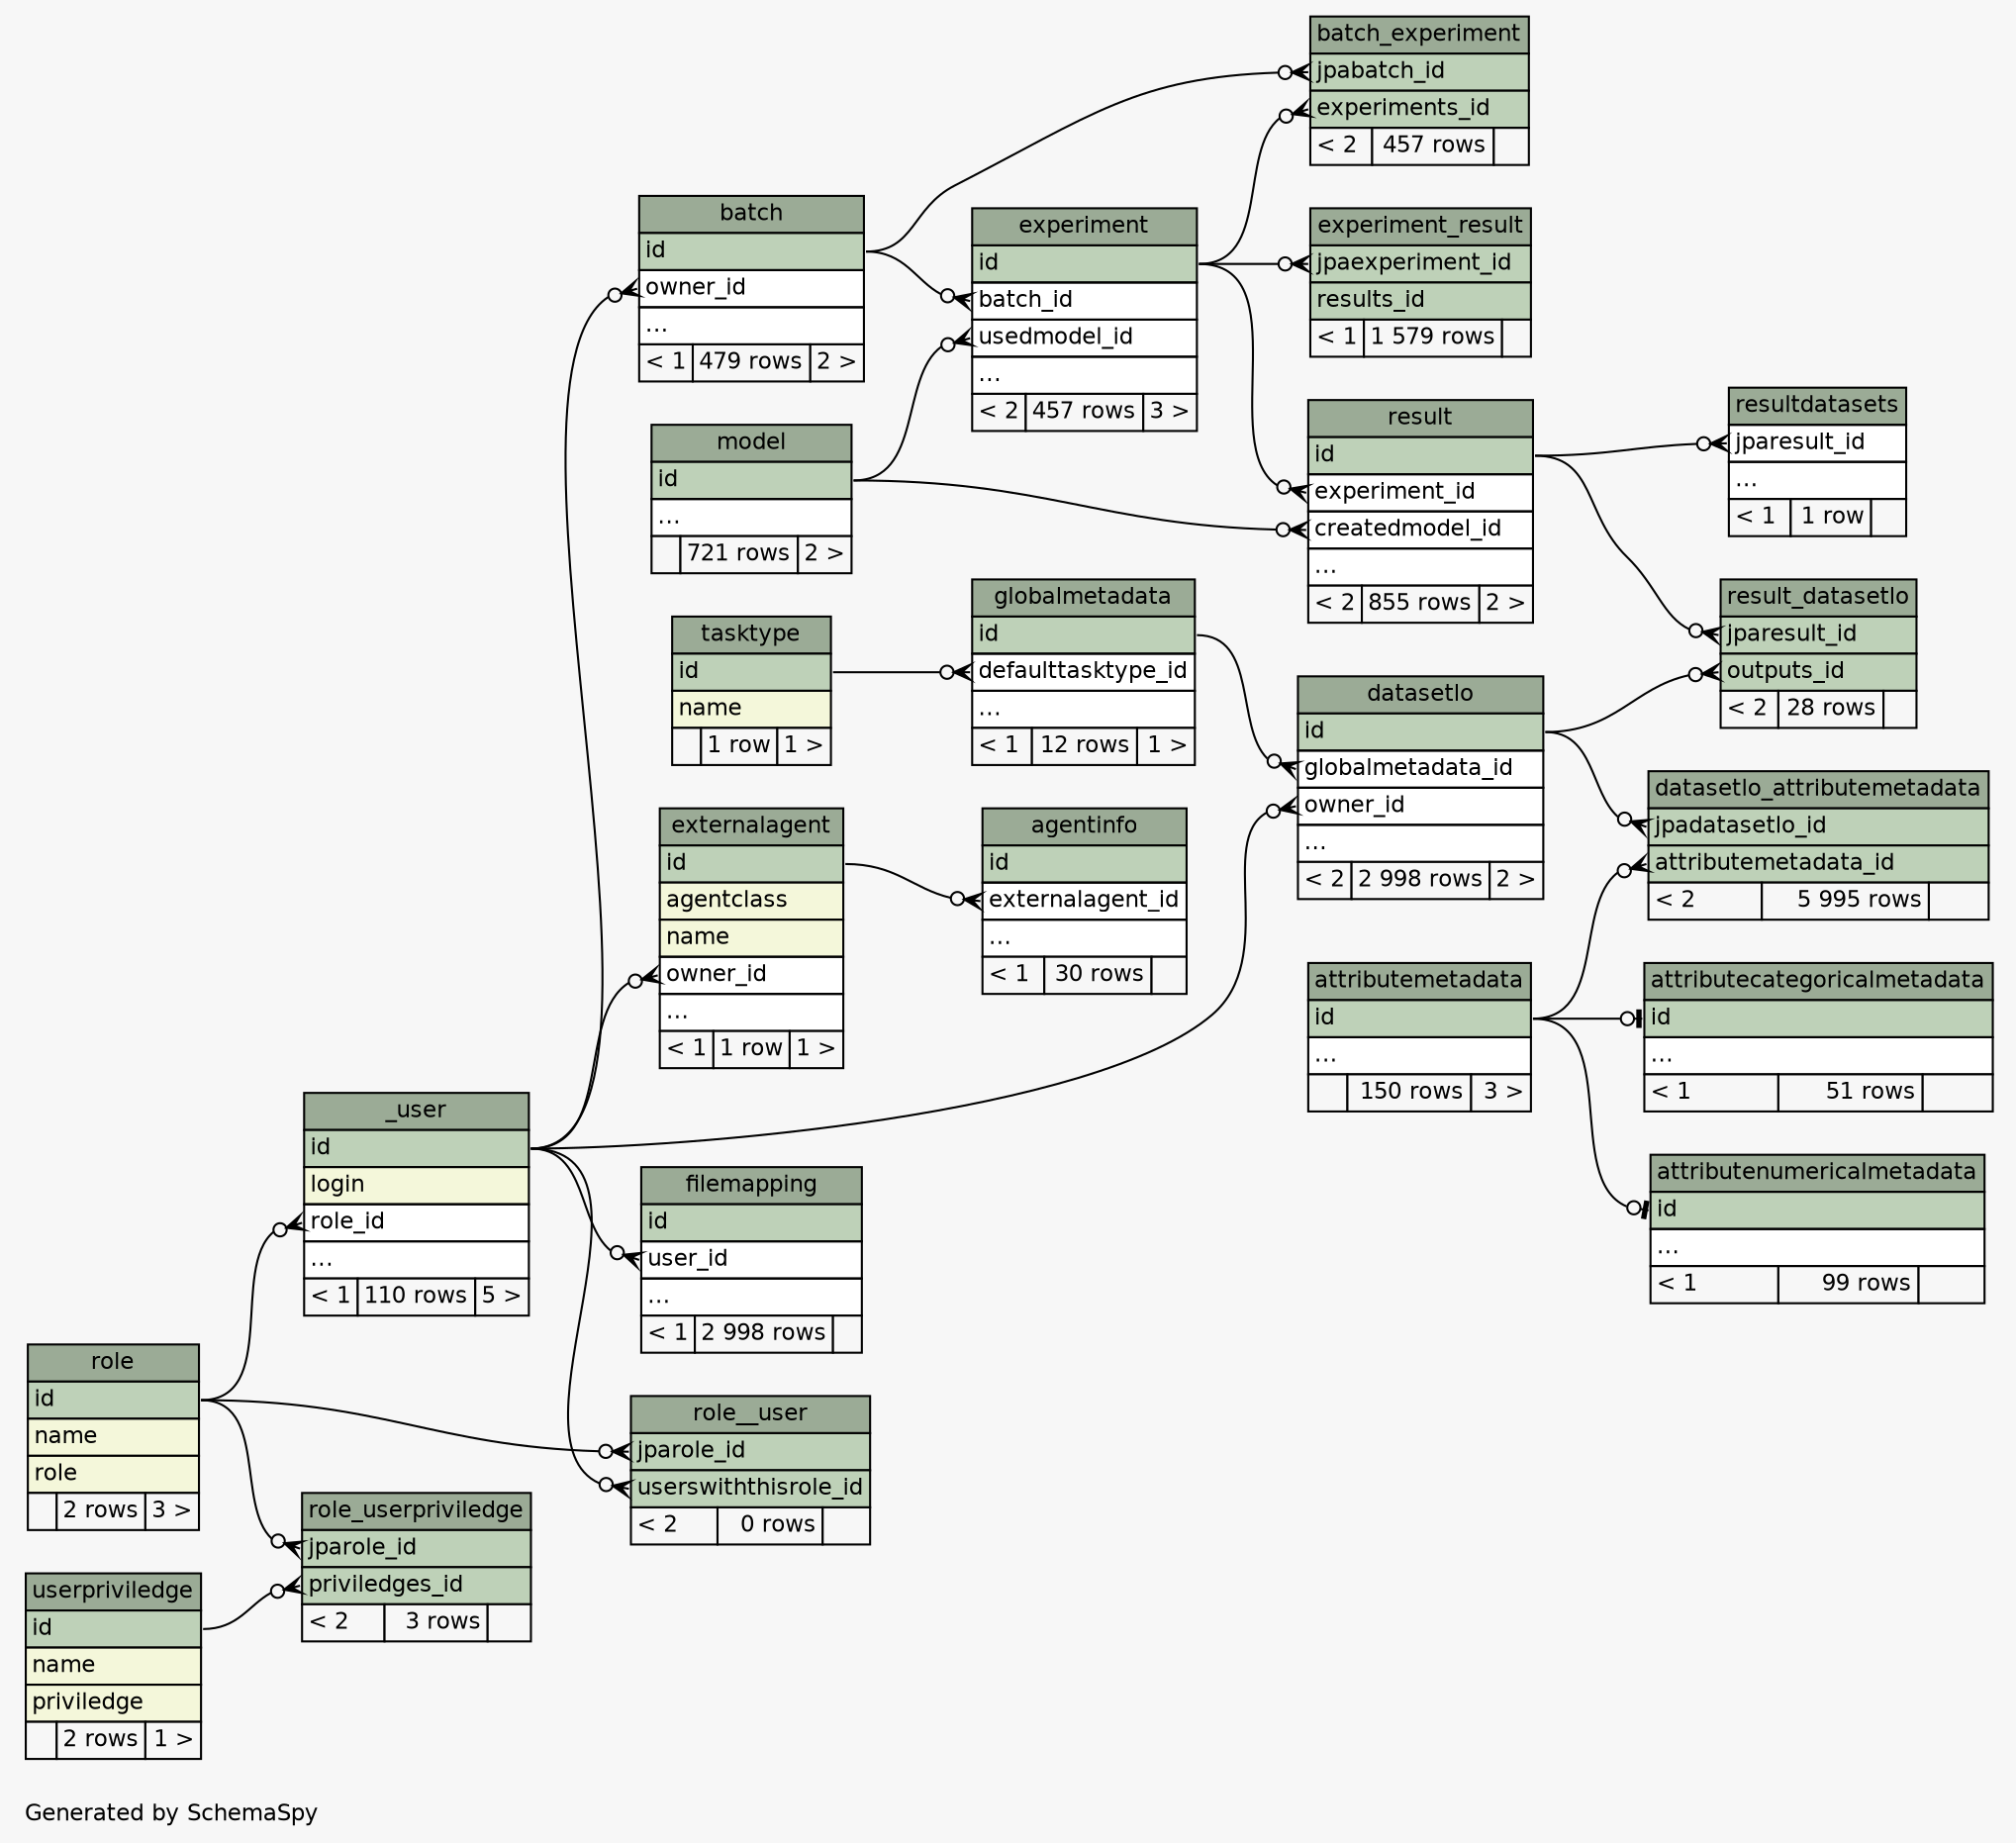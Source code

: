 // dot 2.38.0 on Mac OS X 10.9.4
// SchemaSpy rev 590
digraph "compactRelationshipsDiagram" {
  graph [
    rankdir="RL"
    bgcolor="#f7f7f7"
    label="\nGenerated by SchemaSpy"
    labeljust="l"
    nodesep="0.18"
    ranksep="0.46"
    fontname="Helvetica"
    fontsize="11"
  ];
  node [
    fontname="Helvetica"
    fontsize="11"
    shape="plaintext"
  ];
  edge [
    arrowsize="0.8"
  ];
  "_user" [
    label=<
    <TABLE BORDER="0" CELLBORDER="1" CELLSPACING="0" BGCOLOR="#ffffff">
      <TR><TD COLSPAN="3" BGCOLOR="#9bab96" ALIGN="CENTER">_user</TD></TR>
      <TR><TD PORT="id" COLSPAN="3" BGCOLOR="#bed1b8" ALIGN="LEFT">id</TD></TR>
      <TR><TD PORT="login" COLSPAN="3" BGCOLOR="#f4f7da" ALIGN="LEFT">login</TD></TR>
      <TR><TD PORT="role_id" COLSPAN="3" ALIGN="LEFT">role_id</TD></TR>
      <TR><TD PORT="elipses" COLSPAN="3" ALIGN="LEFT">...</TD></TR>
      <TR><TD ALIGN="LEFT" BGCOLOR="#f7f7f7">&lt; 1</TD><TD ALIGN="RIGHT" BGCOLOR="#f7f7f7">110 rows</TD><TD ALIGN="RIGHT" BGCOLOR="#f7f7f7">5 &gt;</TD></TR>
    </TABLE>>
    URL="tables/_user.html"
    tooltip="_user"
  ];
  "agentinfo" [
    label=<
    <TABLE BORDER="0" CELLBORDER="1" CELLSPACING="0" BGCOLOR="#ffffff">
      <TR><TD COLSPAN="3" BGCOLOR="#9bab96" ALIGN="CENTER">agentinfo</TD></TR>
      <TR><TD PORT="id" COLSPAN="3" BGCOLOR="#bed1b8" ALIGN="LEFT">id</TD></TR>
      <TR><TD PORT="externalagent_id" COLSPAN="3" ALIGN="LEFT">externalagent_id</TD></TR>
      <TR><TD PORT="elipses" COLSPAN="3" ALIGN="LEFT">...</TD></TR>
      <TR><TD ALIGN="LEFT" BGCOLOR="#f7f7f7">&lt; 1</TD><TD ALIGN="RIGHT" BGCOLOR="#f7f7f7">30 rows</TD><TD ALIGN="RIGHT" BGCOLOR="#f7f7f7">  </TD></TR>
    </TABLE>>
    URL="tables/agentinfo.html"
    tooltip="agentinfo"
  ];
  "attributecategoricalmetadata" [
    label=<
    <TABLE BORDER="0" CELLBORDER="1" CELLSPACING="0" BGCOLOR="#ffffff">
      <TR><TD COLSPAN="3" BGCOLOR="#9bab96" ALIGN="CENTER">attributecategoricalmetadata</TD></TR>
      <TR><TD PORT="id" COLSPAN="3" BGCOLOR="#bed1b8" ALIGN="LEFT">id</TD></TR>
      <TR><TD PORT="elipses" COLSPAN="3" ALIGN="LEFT">...</TD></TR>
      <TR><TD ALIGN="LEFT" BGCOLOR="#f7f7f7">&lt; 1</TD><TD ALIGN="RIGHT" BGCOLOR="#f7f7f7">51 rows</TD><TD ALIGN="RIGHT" BGCOLOR="#f7f7f7">  </TD></TR>
    </TABLE>>
    URL="tables/attributecategoricalmetadata.html"
    tooltip="attributecategoricalmetadata"
  ];
  "attributemetadata" [
    label=<
    <TABLE BORDER="0" CELLBORDER="1" CELLSPACING="0" BGCOLOR="#ffffff">
      <TR><TD COLSPAN="3" BGCOLOR="#9bab96" ALIGN="CENTER">attributemetadata</TD></TR>
      <TR><TD PORT="id" COLSPAN="3" BGCOLOR="#bed1b8" ALIGN="LEFT">id</TD></TR>
      <TR><TD PORT="elipses" COLSPAN="3" ALIGN="LEFT">...</TD></TR>
      <TR><TD ALIGN="LEFT" BGCOLOR="#f7f7f7">  </TD><TD ALIGN="RIGHT" BGCOLOR="#f7f7f7">150 rows</TD><TD ALIGN="RIGHT" BGCOLOR="#f7f7f7">3 &gt;</TD></TR>
    </TABLE>>
    URL="tables/attributemetadata.html"
    tooltip="attributemetadata"
  ];
  "attributenumericalmetadata" [
    label=<
    <TABLE BORDER="0" CELLBORDER="1" CELLSPACING="0" BGCOLOR="#ffffff">
      <TR><TD COLSPAN="3" BGCOLOR="#9bab96" ALIGN="CENTER">attributenumericalmetadata</TD></TR>
      <TR><TD PORT="id" COLSPAN="3" BGCOLOR="#bed1b8" ALIGN="LEFT">id</TD></TR>
      <TR><TD PORT="elipses" COLSPAN="3" ALIGN="LEFT">...</TD></TR>
      <TR><TD ALIGN="LEFT" BGCOLOR="#f7f7f7">&lt; 1</TD><TD ALIGN="RIGHT" BGCOLOR="#f7f7f7">99 rows</TD><TD ALIGN="RIGHT" BGCOLOR="#f7f7f7">  </TD></TR>
    </TABLE>>
    URL="tables/attributenumericalmetadata.html"
    tooltip="attributenumericalmetadata"
  ];
  "batch" [
    label=<
    <TABLE BORDER="0" CELLBORDER="1" CELLSPACING="0" BGCOLOR="#ffffff">
      <TR><TD COLSPAN="3" BGCOLOR="#9bab96" ALIGN="CENTER">batch</TD></TR>
      <TR><TD PORT="id" COLSPAN="3" BGCOLOR="#bed1b8" ALIGN="LEFT">id</TD></TR>
      <TR><TD PORT="owner_id" COLSPAN="3" ALIGN="LEFT">owner_id</TD></TR>
      <TR><TD PORT="elipses" COLSPAN="3" ALIGN="LEFT">...</TD></TR>
      <TR><TD ALIGN="LEFT" BGCOLOR="#f7f7f7">&lt; 1</TD><TD ALIGN="RIGHT" BGCOLOR="#f7f7f7">479 rows</TD><TD ALIGN="RIGHT" BGCOLOR="#f7f7f7">2 &gt;</TD></TR>
    </TABLE>>
    URL="tables/batch.html"
    tooltip="batch"
  ];
  "batch_experiment" [
    label=<
    <TABLE BORDER="0" CELLBORDER="1" CELLSPACING="0" BGCOLOR="#ffffff">
      <TR><TD COLSPAN="3" BGCOLOR="#9bab96" ALIGN="CENTER">batch_experiment</TD></TR>
      <TR><TD PORT="jpabatch_id" COLSPAN="3" BGCOLOR="#bed1b8" ALIGN="LEFT">jpabatch_id</TD></TR>
      <TR><TD PORT="experiments_id" COLSPAN="3" BGCOLOR="#bed1b8" ALIGN="LEFT">experiments_id</TD></TR>
      <TR><TD ALIGN="LEFT" BGCOLOR="#f7f7f7">&lt; 2</TD><TD ALIGN="RIGHT" BGCOLOR="#f7f7f7">457 rows</TD><TD ALIGN="RIGHT" BGCOLOR="#f7f7f7">  </TD></TR>
    </TABLE>>
    URL="tables/batch_experiment.html"
    tooltip="batch_experiment"
  ];
  "datasetlo" [
    label=<
    <TABLE BORDER="0" CELLBORDER="1" CELLSPACING="0" BGCOLOR="#ffffff">
      <TR><TD COLSPAN="3" BGCOLOR="#9bab96" ALIGN="CENTER">datasetlo</TD></TR>
      <TR><TD PORT="id" COLSPAN="3" BGCOLOR="#bed1b8" ALIGN="LEFT">id</TD></TR>
      <TR><TD PORT="globalmetadata_id" COLSPAN="3" ALIGN="LEFT">globalmetadata_id</TD></TR>
      <TR><TD PORT="owner_id" COLSPAN="3" ALIGN="LEFT">owner_id</TD></TR>
      <TR><TD PORT="elipses" COLSPAN="3" ALIGN="LEFT">...</TD></TR>
      <TR><TD ALIGN="LEFT" BGCOLOR="#f7f7f7">&lt; 2</TD><TD ALIGN="RIGHT" BGCOLOR="#f7f7f7">2 998 rows</TD><TD ALIGN="RIGHT" BGCOLOR="#f7f7f7">2 &gt;</TD></TR>
    </TABLE>>
    URL="tables/datasetlo.html"
    tooltip="datasetlo"
  ];
  "datasetlo_attributemetadata" [
    label=<
    <TABLE BORDER="0" CELLBORDER="1" CELLSPACING="0" BGCOLOR="#ffffff">
      <TR><TD COLSPAN="3" BGCOLOR="#9bab96" ALIGN="CENTER">datasetlo_attributemetadata</TD></TR>
      <TR><TD PORT="jpadatasetlo_id" COLSPAN="3" BGCOLOR="#bed1b8" ALIGN="LEFT">jpadatasetlo_id</TD></TR>
      <TR><TD PORT="attributemetadata_id" COLSPAN="3" BGCOLOR="#bed1b8" ALIGN="LEFT">attributemetadata_id</TD></TR>
      <TR><TD ALIGN="LEFT" BGCOLOR="#f7f7f7">&lt; 2</TD><TD ALIGN="RIGHT" BGCOLOR="#f7f7f7">5 995 rows</TD><TD ALIGN="RIGHT" BGCOLOR="#f7f7f7">  </TD></TR>
    </TABLE>>
    URL="tables/datasetlo_attributemetadata.html"
    tooltip="datasetlo_attributemetadata"
  ];
  "experiment" [
    label=<
    <TABLE BORDER="0" CELLBORDER="1" CELLSPACING="0" BGCOLOR="#ffffff">
      <TR><TD COLSPAN="3" BGCOLOR="#9bab96" ALIGN="CENTER">experiment</TD></TR>
      <TR><TD PORT="id" COLSPAN="3" BGCOLOR="#bed1b8" ALIGN="LEFT">id</TD></TR>
      <TR><TD PORT="batch_id" COLSPAN="3" ALIGN="LEFT">batch_id</TD></TR>
      <TR><TD PORT="usedmodel_id" COLSPAN="3" ALIGN="LEFT">usedmodel_id</TD></TR>
      <TR><TD PORT="elipses" COLSPAN="3" ALIGN="LEFT">...</TD></TR>
      <TR><TD ALIGN="LEFT" BGCOLOR="#f7f7f7">&lt; 2</TD><TD ALIGN="RIGHT" BGCOLOR="#f7f7f7">457 rows</TD><TD ALIGN="RIGHT" BGCOLOR="#f7f7f7">3 &gt;</TD></TR>
    </TABLE>>
    URL="tables/experiment.html"
    tooltip="experiment"
  ];
  "experiment_result" [
    label=<
    <TABLE BORDER="0" CELLBORDER="1" CELLSPACING="0" BGCOLOR="#ffffff">
      <TR><TD COLSPAN="3" BGCOLOR="#9bab96" ALIGN="CENTER">experiment_result</TD></TR>
      <TR><TD PORT="jpaexperiment_id" COLSPAN="3" BGCOLOR="#bed1b8" ALIGN="LEFT">jpaexperiment_id</TD></TR>
      <TR><TD PORT="results_id" COLSPAN="3" BGCOLOR="#bed1b8" ALIGN="LEFT">results_id</TD></TR>
      <TR><TD ALIGN="LEFT" BGCOLOR="#f7f7f7">&lt; 1</TD><TD ALIGN="RIGHT" BGCOLOR="#f7f7f7">1 579 rows</TD><TD ALIGN="RIGHT" BGCOLOR="#f7f7f7">  </TD></TR>
    </TABLE>>
    URL="tables/experiment_result.html"
    tooltip="experiment_result"
  ];
  "externalagent" [
    label=<
    <TABLE BORDER="0" CELLBORDER="1" CELLSPACING="0" BGCOLOR="#ffffff">
      <TR><TD COLSPAN="3" BGCOLOR="#9bab96" ALIGN="CENTER">externalagent</TD></TR>
      <TR><TD PORT="id" COLSPAN="3" BGCOLOR="#bed1b8" ALIGN="LEFT">id</TD></TR>
      <TR><TD PORT="agentclass" COLSPAN="3" BGCOLOR="#f4f7da" ALIGN="LEFT">agentclass</TD></TR>
      <TR><TD PORT="name" COLSPAN="3" BGCOLOR="#f4f7da" ALIGN="LEFT">name</TD></TR>
      <TR><TD PORT="owner_id" COLSPAN="3" ALIGN="LEFT">owner_id</TD></TR>
      <TR><TD PORT="elipses" COLSPAN="3" ALIGN="LEFT">...</TD></TR>
      <TR><TD ALIGN="LEFT" BGCOLOR="#f7f7f7">&lt; 1</TD><TD ALIGN="RIGHT" BGCOLOR="#f7f7f7">1 row</TD><TD ALIGN="RIGHT" BGCOLOR="#f7f7f7">1 &gt;</TD></TR>
    </TABLE>>
    URL="tables/externalagent.html"
    tooltip="externalagent"
  ];
  "filemapping" [
    label=<
    <TABLE BORDER="0" CELLBORDER="1" CELLSPACING="0" BGCOLOR="#ffffff">
      <TR><TD COLSPAN="3" BGCOLOR="#9bab96" ALIGN="CENTER">filemapping</TD></TR>
      <TR><TD PORT="id" COLSPAN="3" BGCOLOR="#bed1b8" ALIGN="LEFT">id</TD></TR>
      <TR><TD PORT="user_id" COLSPAN="3" ALIGN="LEFT">user_id</TD></TR>
      <TR><TD PORT="elipses" COLSPAN="3" ALIGN="LEFT">...</TD></TR>
      <TR><TD ALIGN="LEFT" BGCOLOR="#f7f7f7">&lt; 1</TD><TD ALIGN="RIGHT" BGCOLOR="#f7f7f7">2 998 rows</TD><TD ALIGN="RIGHT" BGCOLOR="#f7f7f7">  </TD></TR>
    </TABLE>>
    URL="tables/filemapping.html"
    tooltip="filemapping"
  ];
  "globalmetadata" [
    label=<
    <TABLE BORDER="0" CELLBORDER="1" CELLSPACING="0" BGCOLOR="#ffffff">
      <TR><TD COLSPAN="3" BGCOLOR="#9bab96" ALIGN="CENTER">globalmetadata</TD></TR>
      <TR><TD PORT="id" COLSPAN="3" BGCOLOR="#bed1b8" ALIGN="LEFT">id</TD></TR>
      <TR><TD PORT="defaulttasktype_id" COLSPAN="3" ALIGN="LEFT">defaulttasktype_id</TD></TR>
      <TR><TD PORT="elipses" COLSPAN="3" ALIGN="LEFT">...</TD></TR>
      <TR><TD ALIGN="LEFT" BGCOLOR="#f7f7f7">&lt; 1</TD><TD ALIGN="RIGHT" BGCOLOR="#f7f7f7">12 rows</TD><TD ALIGN="RIGHT" BGCOLOR="#f7f7f7">1 &gt;</TD></TR>
    </TABLE>>
    URL="tables/globalmetadata.html"
    tooltip="globalmetadata"
  ];
  "model" [
    label=<
    <TABLE BORDER="0" CELLBORDER="1" CELLSPACING="0" BGCOLOR="#ffffff">
      <TR><TD COLSPAN="3" BGCOLOR="#9bab96" ALIGN="CENTER">model</TD></TR>
      <TR><TD PORT="id" COLSPAN="3" BGCOLOR="#bed1b8" ALIGN="LEFT">id</TD></TR>
      <TR><TD PORT="elipses" COLSPAN="3" ALIGN="LEFT">...</TD></TR>
      <TR><TD ALIGN="LEFT" BGCOLOR="#f7f7f7">  </TD><TD ALIGN="RIGHT" BGCOLOR="#f7f7f7">721 rows</TD><TD ALIGN="RIGHT" BGCOLOR="#f7f7f7">2 &gt;</TD></TR>
    </TABLE>>
    URL="tables/model.html"
    tooltip="model"
  ];
  "result" [
    label=<
    <TABLE BORDER="0" CELLBORDER="1" CELLSPACING="0" BGCOLOR="#ffffff">
      <TR><TD COLSPAN="3" BGCOLOR="#9bab96" ALIGN="CENTER">result</TD></TR>
      <TR><TD PORT="id" COLSPAN="3" BGCOLOR="#bed1b8" ALIGN="LEFT">id</TD></TR>
      <TR><TD PORT="experiment_id" COLSPAN="3" ALIGN="LEFT">experiment_id</TD></TR>
      <TR><TD PORT="createdmodel_id" COLSPAN="3" ALIGN="LEFT">createdmodel_id</TD></TR>
      <TR><TD PORT="elipses" COLSPAN="3" ALIGN="LEFT">...</TD></TR>
      <TR><TD ALIGN="LEFT" BGCOLOR="#f7f7f7">&lt; 2</TD><TD ALIGN="RIGHT" BGCOLOR="#f7f7f7">855 rows</TD><TD ALIGN="RIGHT" BGCOLOR="#f7f7f7">2 &gt;</TD></TR>
    </TABLE>>
    URL="tables/result.html"
    tooltip="result"
  ];
  "result_datasetlo" [
    label=<
    <TABLE BORDER="0" CELLBORDER="1" CELLSPACING="0" BGCOLOR="#ffffff">
      <TR><TD COLSPAN="3" BGCOLOR="#9bab96" ALIGN="CENTER">result_datasetlo</TD></TR>
      <TR><TD PORT="jparesult_id" COLSPAN="3" BGCOLOR="#bed1b8" ALIGN="LEFT">jparesult_id</TD></TR>
      <TR><TD PORT="outputs_id" COLSPAN="3" BGCOLOR="#bed1b8" ALIGN="LEFT">outputs_id</TD></TR>
      <TR><TD ALIGN="LEFT" BGCOLOR="#f7f7f7">&lt; 2</TD><TD ALIGN="RIGHT" BGCOLOR="#f7f7f7">28 rows</TD><TD ALIGN="RIGHT" BGCOLOR="#f7f7f7">  </TD></TR>
    </TABLE>>
    URL="tables/result_datasetlo.html"
    tooltip="result_datasetlo"
  ];
  "resultdatasets" [
    label=<
    <TABLE BORDER="0" CELLBORDER="1" CELLSPACING="0" BGCOLOR="#ffffff">
      <TR><TD COLSPAN="3" BGCOLOR="#9bab96" ALIGN="CENTER">resultdatasets</TD></TR>
      <TR><TD PORT="jparesult_id" COLSPAN="3" ALIGN="LEFT">jparesult_id</TD></TR>
      <TR><TD PORT="elipses" COLSPAN="3" ALIGN="LEFT">...</TD></TR>
      <TR><TD ALIGN="LEFT" BGCOLOR="#f7f7f7">&lt; 1</TD><TD ALIGN="RIGHT" BGCOLOR="#f7f7f7">1 row</TD><TD ALIGN="RIGHT" BGCOLOR="#f7f7f7">  </TD></TR>
    </TABLE>>
    URL="tables/resultdatasets.html"
    tooltip="resultdatasets"
  ];
  "role" [
    label=<
    <TABLE BORDER="0" CELLBORDER="1" CELLSPACING="0" BGCOLOR="#ffffff">
      <TR><TD COLSPAN="3" BGCOLOR="#9bab96" ALIGN="CENTER">role</TD></TR>
      <TR><TD PORT="id" COLSPAN="3" BGCOLOR="#bed1b8" ALIGN="LEFT">id</TD></TR>
      <TR><TD PORT="name" COLSPAN="3" BGCOLOR="#f4f7da" ALIGN="LEFT">name</TD></TR>
      <TR><TD PORT="role" COLSPAN="3" BGCOLOR="#f4f7da" ALIGN="LEFT">role</TD></TR>
      <TR><TD ALIGN="LEFT" BGCOLOR="#f7f7f7">  </TD><TD ALIGN="RIGHT" BGCOLOR="#f7f7f7">2 rows</TD><TD ALIGN="RIGHT" BGCOLOR="#f7f7f7">3 &gt;</TD></TR>
    </TABLE>>
    URL="tables/role.html"
    tooltip="role"
  ];
  "role__user" [
    label=<
    <TABLE BORDER="0" CELLBORDER="1" CELLSPACING="0" BGCOLOR="#ffffff">
      <TR><TD COLSPAN="3" BGCOLOR="#9bab96" ALIGN="CENTER">role__user</TD></TR>
      <TR><TD PORT="jparole_id" COLSPAN="3" BGCOLOR="#bed1b8" ALIGN="LEFT">jparole_id</TD></TR>
      <TR><TD PORT="userswiththisrole_id" COLSPAN="3" BGCOLOR="#bed1b8" ALIGN="LEFT">userswiththisrole_id</TD></TR>
      <TR><TD ALIGN="LEFT" BGCOLOR="#f7f7f7">&lt; 2</TD><TD ALIGN="RIGHT" BGCOLOR="#f7f7f7">0 rows</TD><TD ALIGN="RIGHT" BGCOLOR="#f7f7f7">  </TD></TR>
    </TABLE>>
    URL="tables/role__user.html"
    tooltip="role__user"
  ];
  "role_userpriviledge" [
    label=<
    <TABLE BORDER="0" CELLBORDER="1" CELLSPACING="0" BGCOLOR="#ffffff">
      <TR><TD COLSPAN="3" BGCOLOR="#9bab96" ALIGN="CENTER">role_userpriviledge</TD></TR>
      <TR><TD PORT="jparole_id" COLSPAN="3" BGCOLOR="#bed1b8" ALIGN="LEFT">jparole_id</TD></TR>
      <TR><TD PORT="priviledges_id" COLSPAN="3" BGCOLOR="#bed1b8" ALIGN="LEFT">priviledges_id</TD></TR>
      <TR><TD ALIGN="LEFT" BGCOLOR="#f7f7f7">&lt; 2</TD><TD ALIGN="RIGHT" BGCOLOR="#f7f7f7">3 rows</TD><TD ALIGN="RIGHT" BGCOLOR="#f7f7f7">  </TD></TR>
    </TABLE>>
    URL="tables/role_userpriviledge.html"
    tooltip="role_userpriviledge"
  ];
  "tasktype" [
    label=<
    <TABLE BORDER="0" CELLBORDER="1" CELLSPACING="0" BGCOLOR="#ffffff">
      <TR><TD COLSPAN="3" BGCOLOR="#9bab96" ALIGN="CENTER">tasktype</TD></TR>
      <TR><TD PORT="id" COLSPAN="3" BGCOLOR="#bed1b8" ALIGN="LEFT">id</TD></TR>
      <TR><TD PORT="name" COLSPAN="3" BGCOLOR="#f4f7da" ALIGN="LEFT">name</TD></TR>
      <TR><TD ALIGN="LEFT" BGCOLOR="#f7f7f7">  </TD><TD ALIGN="RIGHT" BGCOLOR="#f7f7f7">1 row</TD><TD ALIGN="RIGHT" BGCOLOR="#f7f7f7">1 &gt;</TD></TR>
    </TABLE>>
    URL="tables/tasktype.html"
    tooltip="tasktype"
  ];
  "userpriviledge" [
    label=<
    <TABLE BORDER="0" CELLBORDER="1" CELLSPACING="0" BGCOLOR="#ffffff">
      <TR><TD COLSPAN="3" BGCOLOR="#9bab96" ALIGN="CENTER">userpriviledge</TD></TR>
      <TR><TD PORT="id" COLSPAN="3" BGCOLOR="#bed1b8" ALIGN="LEFT">id</TD></TR>
      <TR><TD PORT="name" COLSPAN="3" BGCOLOR="#f4f7da" ALIGN="LEFT">name</TD></TR>
      <TR><TD PORT="priviledge" COLSPAN="3" BGCOLOR="#f4f7da" ALIGN="LEFT">priviledge</TD></TR>
      <TR><TD ALIGN="LEFT" BGCOLOR="#f7f7f7">  </TD><TD ALIGN="RIGHT" BGCOLOR="#f7f7f7">2 rows</TD><TD ALIGN="RIGHT" BGCOLOR="#f7f7f7">1 &gt;</TD></TR>
    </TABLE>>
    URL="tables/userpriviledge.html"
    tooltip="userpriviledge"
  ];
  "_user":"role_id":w -> "role":"id":e [arrowhead=none dir=back arrowtail=crowodot];
  "agentinfo":"externalagent_id":w -> "externalagent":"id":e [arrowhead=none dir=back arrowtail=crowodot];
  "attributecategoricalmetadata":"id":w -> "attributemetadata":"id":e [arrowhead=none dir=back arrowtail=teeodot];
  "attributenumericalmetadata":"id":w -> "attributemetadata":"id":e [arrowhead=none dir=back arrowtail=teeodot];
  "batch":"owner_id":w -> "_user":"id":e [arrowhead=none dir=back arrowtail=crowodot];
  "batch_experiment":"experiments_id":w -> "experiment":"id":e [arrowhead=none dir=back arrowtail=crowodot];
  "batch_experiment":"jpabatch_id":w -> "batch":"id":e [arrowhead=none dir=back arrowtail=crowodot];
  "datasetlo":"globalmetadata_id":w -> "globalmetadata":"id":e [arrowhead=none dir=back arrowtail=crowodot];
  "datasetlo":"owner_id":w -> "_user":"id":e [arrowhead=none dir=back arrowtail=crowodot];
  "datasetlo_attributemetadata":"attributemetadata_id":w -> "attributemetadata":"id":e [arrowhead=none dir=back arrowtail=crowodot];
  "datasetlo_attributemetadata":"jpadatasetlo_id":w -> "datasetlo":"id":e [arrowhead=none dir=back arrowtail=crowodot];
  "experiment":"batch_id":w -> "batch":"id":e [arrowhead=none dir=back arrowtail=crowodot];
  "experiment":"usedmodel_id":w -> "model":"id":e [arrowhead=none dir=back arrowtail=crowodot];
  "experiment_result":"jpaexperiment_id":w -> "experiment":"id":e [arrowhead=none dir=back arrowtail=crowodot];
  "externalagent":"owner_id":w -> "_user":"id":e [arrowhead=none dir=back arrowtail=crowodot];
  "filemapping":"user_id":w -> "_user":"id":e [arrowhead=none dir=back arrowtail=crowodot];
  "globalmetadata":"defaulttasktype_id":w -> "tasktype":"id":e [arrowhead=none dir=back arrowtail=crowodot];
  "result":"createdmodel_id":w -> "model":"id":e [arrowhead=none dir=back arrowtail=crowodot];
  "result":"experiment_id":w -> "experiment":"id":e [arrowhead=none dir=back arrowtail=crowodot];
  "result_datasetlo":"jparesult_id":w -> "result":"id":e [arrowhead=none dir=back arrowtail=crowodot];
  "result_datasetlo":"outputs_id":w -> "datasetlo":"id":e [arrowhead=none dir=back arrowtail=crowodot];
  "resultdatasets":"jparesult_id":w -> "result":"id":e [arrowhead=none dir=back arrowtail=crowodot];
  "role__user":"jparole_id":w -> "role":"id":e [arrowhead=none dir=back arrowtail=crowodot];
  "role__user":"userswiththisrole_id":w -> "_user":"id":e [arrowhead=none dir=back arrowtail=crowodot];
  "role_userpriviledge":"jparole_id":w -> "role":"id":e [arrowhead=none dir=back arrowtail=crowodot];
  "role_userpriviledge":"priviledges_id":w -> "userpriviledge":"id":e [arrowhead=none dir=back arrowtail=crowodot];
}
